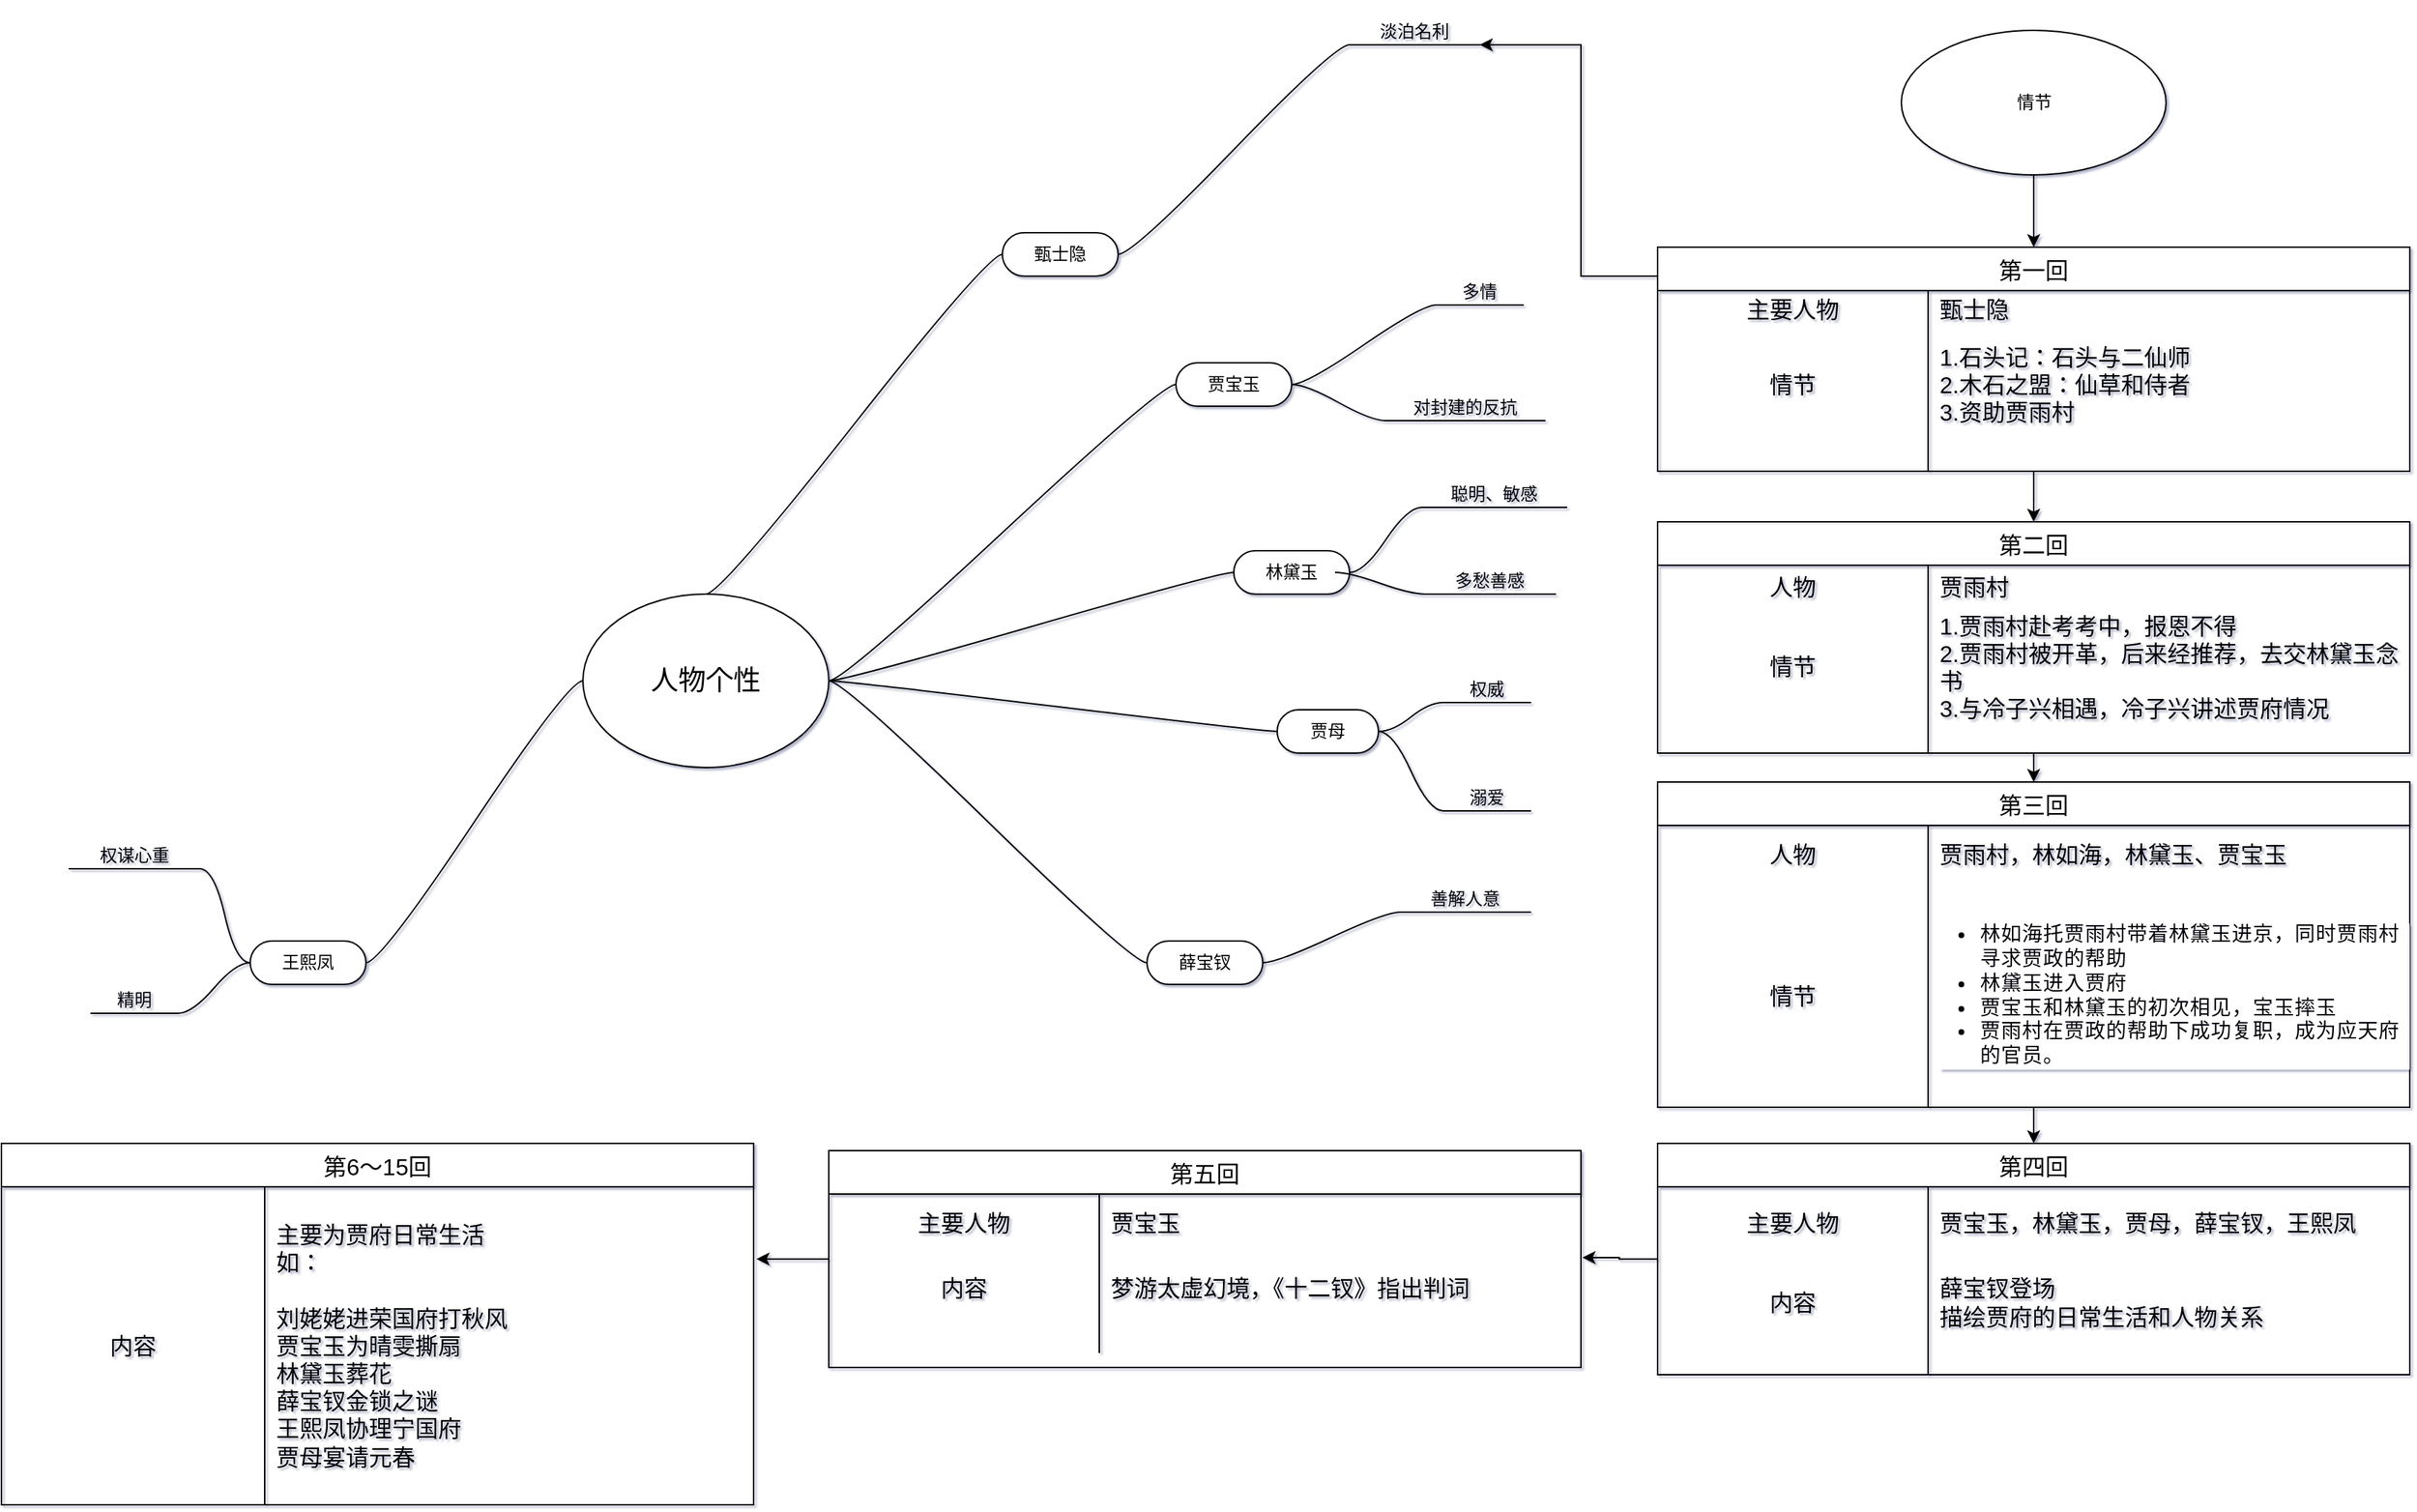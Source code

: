 <mxfile version="22.0.3" type="device">
  <diagram name="第 1 页" id="GGUDDVQBb7PkC_wtJiyP">
    <mxGraphModel dx="2480.75" dy="1207" grid="1" gridSize="10" guides="1" tooltips="1" connect="1" arrows="1" fold="1" page="1" pageScale="0.75" pageWidth="1169" pageHeight="827" background="none" math="0" shadow="1">
      <root>
        <mxCell id="0" />
        <mxCell id="1" parent="0" />
        <mxCell id="Sj4cXKq8HD7vY3wTs-tB-1" value="&lt;font style=&quot;font-size: 19px;&quot;&gt;人物个性&lt;/font&gt;" style="ellipse;whiteSpace=wrap;html=1;" parent="1" vertex="1">
          <mxGeometry x="320" y="560" width="170" height="120" as="geometry" />
        </mxCell>
        <mxCell id="Sj4cXKq8HD7vY3wTs-tB-2" value="贾宝玉" style="whiteSpace=wrap;html=1;rounded=1;arcSize=50;align=center;verticalAlign=middle;strokeWidth=1;autosize=1;spacing=4;treeFolding=1;treeMoving=1;newEdgeStyle={&quot;edgeStyle&quot;:&quot;entityRelationEdgeStyle&quot;,&quot;startArrow&quot;:&quot;none&quot;,&quot;endArrow&quot;:&quot;none&quot;,&quot;segment&quot;:10,&quot;curved&quot;:1,&quot;sourcePerimeterSpacing&quot;:0,&quot;targetPerimeterSpacing&quot;:0};" parent="1" vertex="1">
          <mxGeometry x="730" y="400" width="80" height="30" as="geometry" />
        </mxCell>
        <mxCell id="Sj4cXKq8HD7vY3wTs-tB-3" value="" style="edgeStyle=entityRelationEdgeStyle;startArrow=none;endArrow=none;segment=10;curved=1;sourcePerimeterSpacing=0;targetPerimeterSpacing=0;rounded=0;exitX=1;exitY=0.5;exitDx=0;exitDy=0;" parent="1" source="Sj4cXKq8HD7vY3wTs-tB-1" target="Sj4cXKq8HD7vY3wTs-tB-2" edge="1">
          <mxGeometry relative="1" as="geometry">
            <mxPoint x="513" y="645" as="sourcePoint" />
          </mxGeometry>
        </mxCell>
        <mxCell id="Sj4cXKq8HD7vY3wTs-tB-20" style="edgeStyle=orthogonalEdgeStyle;rounded=0;orthogonalLoop=1;jettySize=auto;html=1;entryX=0.5;entryY=0;entryDx=0;entryDy=0;" parent="1" source="Sj4cXKq8HD7vY3wTs-tB-5" target="Sj4cXKq8HD7vY3wTs-tB-10" edge="1">
          <mxGeometry relative="1" as="geometry" />
        </mxCell>
        <mxCell id="Sj4cXKq8HD7vY3wTs-tB-5" value="情节" style="ellipse;whiteSpace=wrap;html=1;" parent="1" vertex="1">
          <mxGeometry x="1231.5" y="170" width="183" height="100" as="geometry" />
        </mxCell>
        <mxCell id="Np7GC4huLNCTiuPrLFsS-31" style="edgeStyle=orthogonalEdgeStyle;rounded=0;orthogonalLoop=1;jettySize=auto;html=1;entryX=0.5;entryY=0;entryDx=0;entryDy=0;" parent="1" source="Sj4cXKq8HD7vY3wTs-tB-10" target="Sj4cXKq8HD7vY3wTs-tB-21" edge="1">
          <mxGeometry relative="1" as="geometry" />
        </mxCell>
        <mxCell id="Np7GC4huLNCTiuPrLFsS-65" style="edgeStyle=orthogonalEdgeStyle;rounded=0;orthogonalLoop=1;jettySize=auto;html=1;entryX=1;entryY=1;entryDx=0;entryDy=0;" parent="1" source="Sj4cXKq8HD7vY3wTs-tB-10" target="Np7GC4huLNCTiuPrLFsS-63" edge="1">
          <mxGeometry relative="1" as="geometry">
            <Array as="points">
              <mxPoint x="1010" y="340" />
              <mxPoint x="1010" y="180" />
            </Array>
          </mxGeometry>
        </mxCell>
        <mxCell id="Sj4cXKq8HD7vY3wTs-tB-10" value="第一回" style="shape=table;startSize=30;container=1;collapsible=0;childLayout=tableLayout;fixedRows=1;rowLines=0;fontStyle=0;strokeColor=default;fontSize=16;" parent="1" vertex="1">
          <mxGeometry x="1063" y="320" width="520" height="155" as="geometry" />
        </mxCell>
        <mxCell id="Sj4cXKq8HD7vY3wTs-tB-11" value="" style="shape=tableRow;horizontal=0;startSize=0;swimlaneHead=0;swimlaneBody=0;top=0;left=0;bottom=0;right=0;collapsible=0;dropTarget=0;fillColor=none;points=[[0,0.5],[1,0.5]];portConstraint=eastwest;strokeColor=inherit;fontSize=16;" parent="Sj4cXKq8HD7vY3wTs-tB-10" vertex="1">
          <mxGeometry y="30" width="520" height="25" as="geometry" />
        </mxCell>
        <mxCell id="Sj4cXKq8HD7vY3wTs-tB-12" value="主要人物" style="shape=partialRectangle;html=1;whiteSpace=wrap;connectable=0;fillColor=none;top=0;left=0;bottom=0;right=0;overflow=hidden;pointerEvents=1;strokeColor=inherit;fontSize=16;" parent="Sj4cXKq8HD7vY3wTs-tB-11" vertex="1">
          <mxGeometry width="187" height="25" as="geometry">
            <mxRectangle width="187" height="25" as="alternateBounds" />
          </mxGeometry>
        </mxCell>
        <mxCell id="Sj4cXKq8HD7vY3wTs-tB-13" value="甄士隐" style="shape=partialRectangle;html=1;whiteSpace=wrap;connectable=0;fillColor=none;top=0;left=0;bottom=0;right=0;align=left;spacingLeft=6;overflow=hidden;strokeColor=inherit;fontSize=16;" parent="Sj4cXKq8HD7vY3wTs-tB-11" vertex="1">
          <mxGeometry x="187" width="333" height="25" as="geometry">
            <mxRectangle width="333" height="25" as="alternateBounds" />
          </mxGeometry>
        </mxCell>
        <mxCell id="Sj4cXKq8HD7vY3wTs-tB-14" value="" style="shape=tableRow;horizontal=0;startSize=0;swimlaneHead=0;swimlaneBody=0;top=0;left=0;bottom=0;right=0;collapsible=0;dropTarget=0;fillColor=none;points=[[0,0.5],[1,0.5]];portConstraint=eastwest;strokeColor=inherit;fontSize=16;" parent="Sj4cXKq8HD7vY3wTs-tB-10" vertex="1">
          <mxGeometry y="55" width="520" height="80" as="geometry" />
        </mxCell>
        <mxCell id="Sj4cXKq8HD7vY3wTs-tB-15" value="情节" style="shape=partialRectangle;html=1;whiteSpace=wrap;connectable=0;fillColor=none;top=0;left=0;bottom=0;right=0;overflow=hidden;strokeColor=inherit;fontSize=16;" parent="Sj4cXKq8HD7vY3wTs-tB-14" vertex="1">
          <mxGeometry width="187" height="80" as="geometry">
            <mxRectangle width="187" height="80" as="alternateBounds" />
          </mxGeometry>
        </mxCell>
        <mxCell id="Sj4cXKq8HD7vY3wTs-tB-16" value="1.石头记：石头与二仙师&lt;br&gt;2.木石之盟：仙草和侍者&lt;br&gt;3.资助贾雨村" style="shape=partialRectangle;html=1;whiteSpace=wrap;connectable=0;fillColor=none;top=0;left=0;bottom=0;right=0;align=left;spacingLeft=6;overflow=hidden;strokeColor=inherit;fontSize=16;" parent="Sj4cXKq8HD7vY3wTs-tB-14" vertex="1">
          <mxGeometry x="187" width="333" height="80" as="geometry">
            <mxRectangle width="333" height="80" as="alternateBounds" />
          </mxGeometry>
        </mxCell>
        <mxCell id="Sj4cXKq8HD7vY3wTs-tB-17" value="" style="shape=tableRow;horizontal=0;startSize=0;swimlaneHead=0;swimlaneBody=0;top=0;left=0;bottom=0;right=0;collapsible=0;dropTarget=0;fillColor=none;points=[[0,0.5],[1,0.5]];portConstraint=eastwest;strokeColor=inherit;fontSize=16;" parent="Sj4cXKq8HD7vY3wTs-tB-10" vertex="1">
          <mxGeometry y="135" width="520" height="20" as="geometry" />
        </mxCell>
        <mxCell id="Sj4cXKq8HD7vY3wTs-tB-18" value="" style="shape=partialRectangle;html=1;whiteSpace=wrap;connectable=0;fillColor=none;top=0;left=0;bottom=0;right=0;overflow=hidden;strokeColor=inherit;fontSize=16;" parent="Sj4cXKq8HD7vY3wTs-tB-17" vertex="1">
          <mxGeometry width="187" height="20" as="geometry">
            <mxRectangle width="187" height="20" as="alternateBounds" />
          </mxGeometry>
        </mxCell>
        <mxCell id="Sj4cXKq8HD7vY3wTs-tB-19" value="" style="shape=partialRectangle;html=1;whiteSpace=wrap;connectable=0;fillColor=none;top=0;left=0;bottom=0;right=0;align=left;spacingLeft=6;overflow=hidden;strokeColor=inherit;fontSize=16;" parent="Sj4cXKq8HD7vY3wTs-tB-17" vertex="1">
          <mxGeometry x="187" width="333" height="20" as="geometry">
            <mxRectangle width="333" height="20" as="alternateBounds" />
          </mxGeometry>
        </mxCell>
        <mxCell id="Np7GC4huLNCTiuPrLFsS-30" style="edgeStyle=orthogonalEdgeStyle;rounded=0;orthogonalLoop=1;jettySize=auto;html=1;exitX=0.5;exitY=0;exitDx=0;exitDy=0;" parent="1" source="Sj4cXKq8HD7vY3wTs-tB-21" edge="1">
          <mxGeometry relative="1" as="geometry">
            <mxPoint x="1323" y="510" as="targetPoint" />
          </mxGeometry>
        </mxCell>
        <mxCell id="Np7GC4huLNCTiuPrLFsS-32" style="edgeStyle=orthogonalEdgeStyle;rounded=0;orthogonalLoop=1;jettySize=auto;html=1;" parent="1" source="Sj4cXKq8HD7vY3wTs-tB-21" target="Sj4cXKq8HD7vY3wTs-tB-31" edge="1">
          <mxGeometry relative="1" as="geometry" />
        </mxCell>
        <mxCell id="Sj4cXKq8HD7vY3wTs-tB-21" value="第二回" style="shape=table;startSize=30;container=1;collapsible=0;childLayout=tableLayout;fixedRows=1;rowLines=0;fontStyle=0;strokeColor=default;fontSize=16;" parent="1" vertex="1">
          <mxGeometry x="1063" y="510" width="520" height="160" as="geometry" />
        </mxCell>
        <mxCell id="Sj4cXKq8HD7vY3wTs-tB-22" value="" style="shape=tableRow;horizontal=0;startSize=0;swimlaneHead=0;swimlaneBody=0;top=0;left=0;bottom=0;right=0;collapsible=0;dropTarget=0;fillColor=none;points=[[0,0.5],[1,0.5]];portConstraint=eastwest;strokeColor=inherit;fontSize=16;" parent="Sj4cXKq8HD7vY3wTs-tB-21" vertex="1">
          <mxGeometry y="30" width="520" height="30" as="geometry" />
        </mxCell>
        <mxCell id="Sj4cXKq8HD7vY3wTs-tB-23" value="人物" style="shape=partialRectangle;html=1;whiteSpace=wrap;connectable=0;fillColor=none;top=0;left=0;bottom=0;right=0;overflow=hidden;pointerEvents=1;strokeColor=inherit;fontSize=16;" parent="Sj4cXKq8HD7vY3wTs-tB-22" vertex="1">
          <mxGeometry width="187" height="30" as="geometry">
            <mxRectangle width="187" height="30" as="alternateBounds" />
          </mxGeometry>
        </mxCell>
        <mxCell id="Sj4cXKq8HD7vY3wTs-tB-24" value="贾雨村" style="shape=partialRectangle;html=1;whiteSpace=wrap;connectable=0;fillColor=none;top=0;left=0;bottom=0;right=0;align=left;spacingLeft=6;overflow=hidden;strokeColor=inherit;fontSize=16;" parent="Sj4cXKq8HD7vY3wTs-tB-22" vertex="1">
          <mxGeometry x="187" width="333" height="30" as="geometry">
            <mxRectangle width="333" height="30" as="alternateBounds" />
          </mxGeometry>
        </mxCell>
        <mxCell id="Sj4cXKq8HD7vY3wTs-tB-25" value="" style="shape=tableRow;horizontal=0;startSize=0;swimlaneHead=0;swimlaneBody=0;top=0;left=0;bottom=0;right=0;collapsible=0;dropTarget=0;fillColor=none;points=[[0,0.5],[1,0.5]];portConstraint=eastwest;strokeColor=inherit;fontSize=16;" parent="Sj4cXKq8HD7vY3wTs-tB-21" vertex="1">
          <mxGeometry y="60" width="520" height="80" as="geometry" />
        </mxCell>
        <mxCell id="Sj4cXKq8HD7vY3wTs-tB-26" value="情节" style="shape=partialRectangle;html=1;whiteSpace=wrap;connectable=0;fillColor=none;top=0;left=0;bottom=0;right=0;overflow=hidden;strokeColor=inherit;fontSize=16;" parent="Sj4cXKq8HD7vY3wTs-tB-25" vertex="1">
          <mxGeometry width="187" height="80" as="geometry">
            <mxRectangle width="187" height="80" as="alternateBounds" />
          </mxGeometry>
        </mxCell>
        <mxCell id="Sj4cXKq8HD7vY3wTs-tB-27" value="1.贾雨村赴考考中，报恩不得&lt;br&gt;2.贾雨村被开革，后来经推荐，去交林黛玉念书&lt;br&gt;3.与冷子兴相遇，冷子兴讲述贾府情况" style="shape=partialRectangle;html=1;whiteSpace=wrap;connectable=0;fillColor=none;top=0;left=0;bottom=0;right=0;align=left;spacingLeft=6;overflow=hidden;strokeColor=inherit;fontSize=16;" parent="Sj4cXKq8HD7vY3wTs-tB-25" vertex="1">
          <mxGeometry x="187" width="333" height="80" as="geometry">
            <mxRectangle width="333" height="80" as="alternateBounds" />
          </mxGeometry>
        </mxCell>
        <mxCell id="Sj4cXKq8HD7vY3wTs-tB-28" value="" style="shape=tableRow;horizontal=0;startSize=0;swimlaneHead=0;swimlaneBody=0;top=0;left=0;bottom=0;right=0;collapsible=0;dropTarget=0;fillColor=none;points=[[0,0.5],[1,0.5]];portConstraint=eastwest;strokeColor=inherit;fontSize=16;" parent="Sj4cXKq8HD7vY3wTs-tB-21" vertex="1">
          <mxGeometry y="140" width="520" height="20" as="geometry" />
        </mxCell>
        <mxCell id="Sj4cXKq8HD7vY3wTs-tB-29" value="" style="shape=partialRectangle;html=1;whiteSpace=wrap;connectable=0;fillColor=none;top=0;left=0;bottom=0;right=0;overflow=hidden;strokeColor=inherit;fontSize=16;" parent="Sj4cXKq8HD7vY3wTs-tB-28" vertex="1">
          <mxGeometry width="187" height="20" as="geometry">
            <mxRectangle width="187" height="20" as="alternateBounds" />
          </mxGeometry>
        </mxCell>
        <mxCell id="Sj4cXKq8HD7vY3wTs-tB-30" value="" style="shape=partialRectangle;html=1;whiteSpace=wrap;connectable=0;fillColor=none;top=0;left=0;bottom=0;right=0;align=left;spacingLeft=6;overflow=hidden;strokeColor=inherit;fontSize=16;" parent="Sj4cXKq8HD7vY3wTs-tB-28" vertex="1">
          <mxGeometry x="187" width="333" height="20" as="geometry">
            <mxRectangle width="333" height="20" as="alternateBounds" />
          </mxGeometry>
        </mxCell>
        <mxCell id="Np7GC4huLNCTiuPrLFsS-33" style="edgeStyle=orthogonalEdgeStyle;rounded=0;orthogonalLoop=1;jettySize=auto;html=1;" parent="1" source="Sj4cXKq8HD7vY3wTs-tB-31" target="Np7GC4huLNCTiuPrLFsS-9" edge="1">
          <mxGeometry relative="1" as="geometry" />
        </mxCell>
        <mxCell id="Sj4cXKq8HD7vY3wTs-tB-31" value="第三回" style="shape=table;startSize=30;container=1;collapsible=0;childLayout=tableLayout;fixedRows=1;rowLines=0;fontStyle=0;strokeColor=default;fontSize=16;" parent="1" vertex="1">
          <mxGeometry x="1063" y="690" width="520" height="225" as="geometry" />
        </mxCell>
        <mxCell id="Sj4cXKq8HD7vY3wTs-tB-32" value="" style="shape=tableRow;horizontal=0;startSize=0;swimlaneHead=0;swimlaneBody=0;top=0;left=0;bottom=0;right=0;collapsible=0;dropTarget=0;fillColor=none;points=[[0,0.5],[1,0.5]];portConstraint=eastwest;strokeColor=inherit;fontSize=16;" parent="Sj4cXKq8HD7vY3wTs-tB-31" vertex="1">
          <mxGeometry y="30" width="520" height="40" as="geometry" />
        </mxCell>
        <mxCell id="Sj4cXKq8HD7vY3wTs-tB-33" value="人物" style="shape=partialRectangle;html=1;whiteSpace=wrap;connectable=0;fillColor=none;top=0;left=0;bottom=0;right=0;overflow=hidden;pointerEvents=1;strokeColor=inherit;fontSize=16;" parent="Sj4cXKq8HD7vY3wTs-tB-32" vertex="1">
          <mxGeometry width="187" height="40" as="geometry">
            <mxRectangle width="187" height="40" as="alternateBounds" />
          </mxGeometry>
        </mxCell>
        <mxCell id="Sj4cXKq8HD7vY3wTs-tB-34" value="贾雨村，林如海，林黛玉、贾宝玉" style="shape=partialRectangle;html=1;whiteSpace=wrap;connectable=0;fillColor=none;top=0;left=0;bottom=0;right=0;align=left;spacingLeft=6;overflow=hidden;strokeColor=inherit;fontSize=16;" parent="Sj4cXKq8HD7vY3wTs-tB-32" vertex="1">
          <mxGeometry x="187" width="333" height="40" as="geometry">
            <mxRectangle width="333" height="40" as="alternateBounds" />
          </mxGeometry>
        </mxCell>
        <mxCell id="Sj4cXKq8HD7vY3wTs-tB-35" value="" style="shape=tableRow;horizontal=0;startSize=0;swimlaneHead=0;swimlaneBody=0;top=0;left=0;bottom=0;right=0;collapsible=0;dropTarget=0;fillColor=none;points=[[0,0.5],[1,0.5]];portConstraint=eastwest;strokeColor=inherit;fontSize=16;" parent="Sj4cXKq8HD7vY3wTs-tB-31" vertex="1">
          <mxGeometry y="70" width="520" height="155" as="geometry" />
        </mxCell>
        <mxCell id="Sj4cXKq8HD7vY3wTs-tB-36" value="情节" style="shape=partialRectangle;html=1;whiteSpace=wrap;connectable=0;fillColor=none;top=0;left=0;bottom=0;right=0;overflow=hidden;strokeColor=inherit;fontSize=16;" parent="Sj4cXKq8HD7vY3wTs-tB-35" vertex="1">
          <mxGeometry width="187" height="155" as="geometry">
            <mxRectangle width="187" height="155" as="alternateBounds" />
          </mxGeometry>
        </mxCell>
        <mxCell id="Sj4cXKq8HD7vY3wTs-tB-37" value="&lt;ul style=&quot;box-sizing: inherit; margin-block-start: 1em; padding-inline-start: 2em; color: rgb(6, 6, 7); font-family: &amp;quot;PingFang SC&amp;quot;, &amp;quot;Microsoft YaHei&amp;quot;, SimHei; font-size: 14px; letter-spacing: 0.5px; background-color: rgb(255, 255, 255);&quot;&gt;&lt;li style=&quot;box-sizing: inherit;&quot;&gt;林如海托贾雨村带着林黛玉进京，同时贾雨村寻求贾政的帮助&lt;/li&gt;&lt;li style=&quot;box-sizing: inherit;&quot;&gt;林黛玉进入贾府&lt;/li&gt;&lt;li style=&quot;box-sizing: inherit;&quot;&gt;贾宝玉和林黛玉的初次相见，宝玉摔玉&lt;/li&gt;&lt;li style=&quot;box-sizing: inherit;&quot;&gt;贾雨村在贾政的帮助下成功复职，成为应天府的官员。&lt;/li&gt;&lt;/ul&gt;" style="shape=partialRectangle;html=1;whiteSpace=wrap;connectable=0;fillColor=none;top=0;left=0;bottom=0;right=0;align=left;spacingLeft=6;overflow=hidden;strokeColor=inherit;fontSize=16;" parent="Sj4cXKq8HD7vY3wTs-tB-35" vertex="1">
          <mxGeometry x="187" width="333" height="155" as="geometry">
            <mxRectangle width="333" height="155" as="alternateBounds" />
          </mxGeometry>
        </mxCell>
        <mxCell id="Np7GC4huLNCTiuPrLFsS-9" value="第四回" style="shape=table;startSize=30;container=1;collapsible=0;childLayout=tableLayout;fixedRows=1;rowLines=0;fontStyle=0;strokeColor=default;fontSize=16;" parent="1" vertex="1">
          <mxGeometry x="1063" y="940" width="520" height="160" as="geometry" />
        </mxCell>
        <mxCell id="Np7GC4huLNCTiuPrLFsS-10" value="" style="shape=tableRow;horizontal=0;startSize=0;swimlaneHead=0;swimlaneBody=0;top=0;left=0;bottom=0;right=0;collapsible=0;dropTarget=0;fillColor=none;points=[[0,0.5],[1,0.5]];portConstraint=eastwest;strokeColor=inherit;fontSize=16;" parent="Np7GC4huLNCTiuPrLFsS-9" vertex="1">
          <mxGeometry y="30" width="520" height="50" as="geometry" />
        </mxCell>
        <mxCell id="Np7GC4huLNCTiuPrLFsS-11" value="主要人物" style="shape=partialRectangle;html=1;whiteSpace=wrap;connectable=0;fillColor=none;top=0;left=0;bottom=0;right=0;overflow=hidden;pointerEvents=1;strokeColor=inherit;fontSize=16;" parent="Np7GC4huLNCTiuPrLFsS-10" vertex="1">
          <mxGeometry width="187" height="50" as="geometry">
            <mxRectangle width="187" height="50" as="alternateBounds" />
          </mxGeometry>
        </mxCell>
        <mxCell id="Np7GC4huLNCTiuPrLFsS-12" value="贾宝玉，林黛玉，贾母，薛宝钗，王熙凤" style="shape=partialRectangle;html=1;whiteSpace=wrap;connectable=0;fillColor=none;top=0;left=0;bottom=0;right=0;align=left;spacingLeft=6;overflow=hidden;strokeColor=inherit;fontSize=16;" parent="Np7GC4huLNCTiuPrLFsS-10" vertex="1">
          <mxGeometry x="187" width="333" height="50" as="geometry">
            <mxRectangle width="333" height="50" as="alternateBounds" />
          </mxGeometry>
        </mxCell>
        <mxCell id="Np7GC4huLNCTiuPrLFsS-13" value="" style="shape=tableRow;horizontal=0;startSize=0;swimlaneHead=0;swimlaneBody=0;top=0;left=0;bottom=0;right=0;collapsible=0;dropTarget=0;fillColor=none;points=[[0,0.5],[1,0.5]];portConstraint=eastwest;strokeColor=inherit;fontSize=16;" parent="Np7GC4huLNCTiuPrLFsS-9" vertex="1">
          <mxGeometry y="80" width="520" height="60" as="geometry" />
        </mxCell>
        <mxCell id="Np7GC4huLNCTiuPrLFsS-14" value="内容" style="shape=partialRectangle;html=1;whiteSpace=wrap;connectable=0;fillColor=none;top=0;left=0;bottom=0;right=0;overflow=hidden;strokeColor=inherit;fontSize=16;" parent="Np7GC4huLNCTiuPrLFsS-13" vertex="1">
          <mxGeometry width="187" height="60" as="geometry">
            <mxRectangle width="187" height="60" as="alternateBounds" />
          </mxGeometry>
        </mxCell>
        <mxCell id="Np7GC4huLNCTiuPrLFsS-15" value="薛宝钗登场&lt;br&gt;描绘贾府的日常生活和人物关系" style="shape=partialRectangle;html=1;whiteSpace=wrap;connectable=0;fillColor=none;top=0;left=0;bottom=0;right=0;align=left;spacingLeft=6;overflow=hidden;strokeColor=inherit;fontSize=16;" parent="Np7GC4huLNCTiuPrLFsS-13" vertex="1">
          <mxGeometry x="187" width="333" height="60" as="geometry">
            <mxRectangle width="333" height="60" as="alternateBounds" />
          </mxGeometry>
        </mxCell>
        <mxCell id="Np7GC4huLNCTiuPrLFsS-16" value="" style="shape=tableRow;horizontal=0;startSize=0;swimlaneHead=0;swimlaneBody=0;top=0;left=0;bottom=0;right=0;collapsible=0;dropTarget=0;fillColor=none;points=[[0,0.5],[1,0.5]];portConstraint=eastwest;strokeColor=inherit;fontSize=16;" parent="Np7GC4huLNCTiuPrLFsS-9" vertex="1">
          <mxGeometry y="140" width="520" height="20" as="geometry" />
        </mxCell>
        <mxCell id="Np7GC4huLNCTiuPrLFsS-17" value="" style="shape=partialRectangle;html=1;whiteSpace=wrap;connectable=0;fillColor=none;top=0;left=0;bottom=0;right=0;overflow=hidden;strokeColor=inherit;fontSize=16;" parent="Np7GC4huLNCTiuPrLFsS-16" vertex="1">
          <mxGeometry width="187" height="20" as="geometry">
            <mxRectangle width="187" height="20" as="alternateBounds" />
          </mxGeometry>
        </mxCell>
        <mxCell id="Np7GC4huLNCTiuPrLFsS-18" value="" style="shape=partialRectangle;html=1;whiteSpace=wrap;connectable=0;fillColor=none;top=0;left=0;bottom=0;right=0;align=left;spacingLeft=6;overflow=hidden;strokeColor=inherit;fontSize=16;" parent="Np7GC4huLNCTiuPrLFsS-16" vertex="1">
          <mxGeometry x="187" width="333" height="20" as="geometry">
            <mxRectangle width="333" height="20" as="alternateBounds" />
          </mxGeometry>
        </mxCell>
        <mxCell id="Np7GC4huLNCTiuPrLFsS-48" style="edgeStyle=orthogonalEdgeStyle;rounded=0;orthogonalLoop=1;jettySize=auto;html=1;" parent="1" source="Np7GC4huLNCTiuPrLFsS-19" edge="1">
          <mxGeometry relative="1" as="geometry">
            <mxPoint x="440" y="1020" as="targetPoint" />
          </mxGeometry>
        </mxCell>
        <mxCell id="Np7GC4huLNCTiuPrLFsS-19" value="第五回" style="shape=table;startSize=30;container=1;collapsible=0;childLayout=tableLayout;fixedRows=1;rowLines=0;fontStyle=0;strokeColor=default;fontSize=16;" parent="1" vertex="1">
          <mxGeometry x="490" y="945" width="520" height="150" as="geometry" />
        </mxCell>
        <mxCell id="Np7GC4huLNCTiuPrLFsS-20" value="" style="shape=tableRow;horizontal=0;startSize=0;swimlaneHead=0;swimlaneBody=0;top=0;left=0;bottom=0;right=0;collapsible=0;dropTarget=0;fillColor=none;points=[[0,0.5],[1,0.5]];portConstraint=eastwest;strokeColor=inherit;fontSize=16;" parent="Np7GC4huLNCTiuPrLFsS-19" vertex="1">
          <mxGeometry y="30" width="520" height="40" as="geometry" />
        </mxCell>
        <mxCell id="Np7GC4huLNCTiuPrLFsS-21" value="主要人物" style="shape=partialRectangle;html=1;whiteSpace=wrap;connectable=0;fillColor=none;top=0;left=0;bottom=0;right=0;overflow=hidden;pointerEvents=1;strokeColor=inherit;fontSize=16;" parent="Np7GC4huLNCTiuPrLFsS-20" vertex="1">
          <mxGeometry width="187" height="40" as="geometry">
            <mxRectangle width="187" height="40" as="alternateBounds" />
          </mxGeometry>
        </mxCell>
        <mxCell id="Np7GC4huLNCTiuPrLFsS-22" value="贾宝玉" style="shape=partialRectangle;html=1;whiteSpace=wrap;connectable=0;fillColor=none;top=0;left=0;bottom=0;right=0;align=left;spacingLeft=6;overflow=hidden;strokeColor=inherit;fontSize=16;" parent="Np7GC4huLNCTiuPrLFsS-20" vertex="1">
          <mxGeometry x="187" width="333" height="40" as="geometry">
            <mxRectangle width="333" height="40" as="alternateBounds" />
          </mxGeometry>
        </mxCell>
        <mxCell id="Np7GC4huLNCTiuPrLFsS-23" value="" style="shape=tableRow;horizontal=0;startSize=0;swimlaneHead=0;swimlaneBody=0;top=0;left=0;bottom=0;right=0;collapsible=0;dropTarget=0;fillColor=none;points=[[0,0.5],[1,0.5]];portConstraint=eastwest;strokeColor=inherit;fontSize=16;" parent="Np7GC4huLNCTiuPrLFsS-19" vertex="1">
          <mxGeometry y="70" width="520" height="50" as="geometry" />
        </mxCell>
        <mxCell id="Np7GC4huLNCTiuPrLFsS-24" value="内容" style="shape=partialRectangle;html=1;whiteSpace=wrap;connectable=0;fillColor=none;top=0;left=0;bottom=0;right=0;overflow=hidden;strokeColor=inherit;fontSize=16;" parent="Np7GC4huLNCTiuPrLFsS-23" vertex="1">
          <mxGeometry width="187" height="50" as="geometry">
            <mxRectangle width="187" height="50" as="alternateBounds" />
          </mxGeometry>
        </mxCell>
        <mxCell id="Np7GC4huLNCTiuPrLFsS-25" value="梦游太虚幻境，《十二钗》指出判词" style="shape=partialRectangle;html=1;whiteSpace=wrap;connectable=0;fillColor=none;top=0;left=0;bottom=0;right=0;align=left;spacingLeft=6;overflow=hidden;strokeColor=inherit;fontSize=16;" parent="Np7GC4huLNCTiuPrLFsS-23" vertex="1">
          <mxGeometry x="187" width="333" height="50" as="geometry">
            <mxRectangle width="333" height="50" as="alternateBounds" />
          </mxGeometry>
        </mxCell>
        <mxCell id="Np7GC4huLNCTiuPrLFsS-26" value="" style="shape=tableRow;horizontal=0;startSize=0;swimlaneHead=0;swimlaneBody=0;top=0;left=0;bottom=0;right=0;collapsible=0;dropTarget=0;fillColor=none;points=[[0,0.5],[1,0.5]];portConstraint=eastwest;strokeColor=inherit;fontSize=16;" parent="Np7GC4huLNCTiuPrLFsS-19" vertex="1">
          <mxGeometry y="120" width="520" height="20" as="geometry" />
        </mxCell>
        <mxCell id="Np7GC4huLNCTiuPrLFsS-27" value="" style="shape=partialRectangle;html=1;whiteSpace=wrap;connectable=0;fillColor=none;top=0;left=0;bottom=0;right=0;overflow=hidden;strokeColor=inherit;fontSize=16;" parent="Np7GC4huLNCTiuPrLFsS-26" vertex="1">
          <mxGeometry width="187" height="20" as="geometry">
            <mxRectangle width="187" height="20" as="alternateBounds" />
          </mxGeometry>
        </mxCell>
        <mxCell id="Np7GC4huLNCTiuPrLFsS-28" value="" style="shape=partialRectangle;html=1;whiteSpace=wrap;connectable=0;fillColor=none;top=0;left=0;bottom=0;right=0;align=left;spacingLeft=6;overflow=hidden;strokeColor=inherit;fontSize=16;" parent="Np7GC4huLNCTiuPrLFsS-26" vertex="1">
          <mxGeometry x="187" width="333" height="20" as="geometry">
            <mxRectangle width="333" height="20" as="alternateBounds" />
          </mxGeometry>
        </mxCell>
        <mxCell id="Np7GC4huLNCTiuPrLFsS-35" value="第6～15回" style="shape=table;startSize=30;container=1;collapsible=0;childLayout=tableLayout;fixedRows=1;rowLines=0;fontStyle=0;strokeColor=default;fontSize=16;" parent="1" vertex="1">
          <mxGeometry x="-82" y="940" width="520" height="250" as="geometry" />
        </mxCell>
        <mxCell id="Np7GC4huLNCTiuPrLFsS-36" value="" style="shape=tableRow;horizontal=0;startSize=0;swimlaneHead=0;swimlaneBody=0;top=0;left=0;bottom=0;right=0;collapsible=0;dropTarget=0;fillColor=none;points=[[0,0.5],[1,0.5]];portConstraint=eastwest;strokeColor=inherit;fontSize=16;" parent="Np7GC4huLNCTiuPrLFsS-35" vertex="1">
          <mxGeometry y="30" width="520" height="20" as="geometry" />
        </mxCell>
        <mxCell id="Np7GC4huLNCTiuPrLFsS-37" value="" style="shape=partialRectangle;html=1;whiteSpace=wrap;connectable=0;fillColor=none;top=0;left=0;bottom=0;right=0;overflow=hidden;pointerEvents=1;strokeColor=inherit;fontSize=16;" parent="Np7GC4huLNCTiuPrLFsS-36" vertex="1">
          <mxGeometry width="182" height="20" as="geometry">
            <mxRectangle width="182" height="20" as="alternateBounds" />
          </mxGeometry>
        </mxCell>
        <mxCell id="Np7GC4huLNCTiuPrLFsS-38" value="" style="shape=partialRectangle;html=1;whiteSpace=wrap;connectable=0;fillColor=none;top=0;left=0;bottom=0;right=0;align=left;spacingLeft=6;overflow=hidden;strokeColor=inherit;fontSize=16;" parent="Np7GC4huLNCTiuPrLFsS-36" vertex="1">
          <mxGeometry x="182" width="338" height="20" as="geometry">
            <mxRectangle width="338" height="20" as="alternateBounds" />
          </mxGeometry>
        </mxCell>
        <mxCell id="Np7GC4huLNCTiuPrLFsS-39" value="" style="shape=tableRow;horizontal=0;startSize=0;swimlaneHead=0;swimlaneBody=0;top=0;left=0;bottom=0;right=0;collapsible=0;dropTarget=0;fillColor=none;points=[[0,0.5],[1,0.5]];portConstraint=eastwest;strokeColor=inherit;fontSize=16;" parent="Np7GC4huLNCTiuPrLFsS-35" vertex="1">
          <mxGeometry y="50" width="520" height="180" as="geometry" />
        </mxCell>
        <mxCell id="Np7GC4huLNCTiuPrLFsS-40" value="内容" style="shape=partialRectangle;html=1;whiteSpace=wrap;connectable=0;fillColor=none;top=0;left=0;bottom=0;right=0;overflow=hidden;strokeColor=inherit;fontSize=16;" parent="Np7GC4huLNCTiuPrLFsS-39" vertex="1">
          <mxGeometry width="182" height="180" as="geometry">
            <mxRectangle width="182" height="180" as="alternateBounds" />
          </mxGeometry>
        </mxCell>
        <mxCell id="Np7GC4huLNCTiuPrLFsS-41" value="主要为贾府日常生活&lt;br&gt;如：&lt;br&gt;&lt;br&gt;刘姥姥进荣国府打秋风&lt;br&gt;贾宝玉为晴雯撕扇&lt;br&gt;林黛玉葬花&lt;br&gt;薛宝钗金锁之谜&lt;br&gt;王熙凤协理宁国府&lt;br&gt;贾母宴请元春" style="shape=partialRectangle;html=1;whiteSpace=wrap;connectable=0;fillColor=none;top=0;left=0;bottom=0;right=0;align=left;spacingLeft=6;overflow=hidden;strokeColor=inherit;fontSize=16;" parent="Np7GC4huLNCTiuPrLFsS-39" vertex="1">
          <mxGeometry x="182" width="338" height="180" as="geometry">
            <mxRectangle width="338" height="180" as="alternateBounds" />
          </mxGeometry>
        </mxCell>
        <mxCell id="Np7GC4huLNCTiuPrLFsS-42" value="" style="shape=tableRow;horizontal=0;startSize=0;swimlaneHead=0;swimlaneBody=0;top=0;left=0;bottom=0;right=0;collapsible=0;dropTarget=0;fillColor=none;points=[[0,0.5],[1,0.5]];portConstraint=eastwest;strokeColor=inherit;fontSize=16;" parent="Np7GC4huLNCTiuPrLFsS-35" vertex="1">
          <mxGeometry y="230" width="520" height="20" as="geometry" />
        </mxCell>
        <mxCell id="Np7GC4huLNCTiuPrLFsS-43" value="" style="shape=partialRectangle;html=1;whiteSpace=wrap;connectable=0;fillColor=none;top=0;left=0;bottom=0;right=0;overflow=hidden;strokeColor=inherit;fontSize=16;" parent="Np7GC4huLNCTiuPrLFsS-42" vertex="1">
          <mxGeometry width="182" height="20" as="geometry">
            <mxRectangle width="182" height="20" as="alternateBounds" />
          </mxGeometry>
        </mxCell>
        <mxCell id="Np7GC4huLNCTiuPrLFsS-44" value="" style="shape=partialRectangle;html=1;whiteSpace=wrap;connectable=0;fillColor=none;top=0;left=0;bottom=0;right=0;align=left;spacingLeft=6;overflow=hidden;strokeColor=inherit;fontSize=16;" parent="Np7GC4huLNCTiuPrLFsS-42" vertex="1">
          <mxGeometry x="182" width="338" height="20" as="geometry">
            <mxRectangle width="338" height="20" as="alternateBounds" />
          </mxGeometry>
        </mxCell>
        <mxCell id="Np7GC4huLNCTiuPrLFsS-47" style="edgeStyle=orthogonalEdgeStyle;rounded=0;orthogonalLoop=1;jettySize=auto;html=1;entryX=1.002;entryY=0.08;entryDx=0;entryDy=0;entryPerimeter=0;" parent="1" source="Np7GC4huLNCTiuPrLFsS-9" target="Np7GC4huLNCTiuPrLFsS-23" edge="1">
          <mxGeometry relative="1" as="geometry" />
        </mxCell>
        <mxCell id="Np7GC4huLNCTiuPrLFsS-49" value="贾母" style="whiteSpace=wrap;html=1;rounded=1;arcSize=50;align=center;verticalAlign=middle;strokeWidth=1;autosize=1;spacing=4;treeFolding=1;treeMoving=1;newEdgeStyle={&quot;edgeStyle&quot;:&quot;entityRelationEdgeStyle&quot;,&quot;startArrow&quot;:&quot;none&quot;,&quot;endArrow&quot;:&quot;none&quot;,&quot;segment&quot;:10,&quot;curved&quot;:1,&quot;sourcePerimeterSpacing&quot;:0,&quot;targetPerimeterSpacing&quot;:0};" parent="1" vertex="1">
          <mxGeometry x="800" y="640" width="70" height="30" as="geometry" />
        </mxCell>
        <mxCell id="Np7GC4huLNCTiuPrLFsS-50" value="" style="edgeStyle=entityRelationEdgeStyle;startArrow=none;endArrow=none;segment=10;curved=1;sourcePerimeterSpacing=0;targetPerimeterSpacing=0;rounded=0;exitX=1;exitY=0.5;exitDx=0;exitDy=0;" parent="1" source="Sj4cXKq8HD7vY3wTs-tB-1" target="Np7GC4huLNCTiuPrLFsS-49" edge="1">
          <mxGeometry relative="1" as="geometry">
            <mxPoint x="590" y="610" as="sourcePoint" />
          </mxGeometry>
        </mxCell>
        <mxCell id="Np7GC4huLNCTiuPrLFsS-51" value="薛宝钗" style="whiteSpace=wrap;html=1;rounded=1;arcSize=50;align=center;verticalAlign=middle;strokeWidth=1;autosize=1;spacing=4;treeFolding=1;treeMoving=1;newEdgeStyle={&quot;edgeStyle&quot;:&quot;entityRelationEdgeStyle&quot;,&quot;startArrow&quot;:&quot;none&quot;,&quot;endArrow&quot;:&quot;none&quot;,&quot;segment&quot;:10,&quot;curved&quot;:1,&quot;sourcePerimeterSpacing&quot;:0,&quot;targetPerimeterSpacing&quot;:0};" parent="1" vertex="1">
          <mxGeometry x="710" y="800" width="80" height="30" as="geometry" />
        </mxCell>
        <mxCell id="Np7GC4huLNCTiuPrLFsS-52" value="" style="edgeStyle=entityRelationEdgeStyle;startArrow=none;endArrow=none;segment=10;curved=1;sourcePerimeterSpacing=0;targetPerimeterSpacing=0;rounded=0;exitX=1;exitY=0.5;exitDx=0;exitDy=0;" parent="1" source="Sj4cXKq8HD7vY3wTs-tB-1" target="Np7GC4huLNCTiuPrLFsS-51" edge="1">
          <mxGeometry relative="1" as="geometry">
            <mxPoint x="405" y="700" as="sourcePoint" />
          </mxGeometry>
        </mxCell>
        <mxCell id="Np7GC4huLNCTiuPrLFsS-53" value="林黛玉" style="whiteSpace=wrap;html=1;rounded=1;arcSize=50;align=center;verticalAlign=middle;strokeWidth=1;autosize=1;spacing=4;treeFolding=1;treeMoving=1;newEdgeStyle={&quot;edgeStyle&quot;:&quot;entityRelationEdgeStyle&quot;,&quot;startArrow&quot;:&quot;none&quot;,&quot;endArrow&quot;:&quot;none&quot;,&quot;segment&quot;:10,&quot;curved&quot;:1,&quot;sourcePerimeterSpacing&quot;:0,&quot;targetPerimeterSpacing&quot;:0};" parent="1" vertex="1">
          <mxGeometry x="770" y="530" width="80" height="30" as="geometry" />
        </mxCell>
        <mxCell id="Np7GC4huLNCTiuPrLFsS-54" value="" style="edgeStyle=entityRelationEdgeStyle;startArrow=none;endArrow=none;segment=10;curved=1;sourcePerimeterSpacing=0;targetPerimeterSpacing=0;rounded=0;exitX=1;exitY=0.5;exitDx=0;exitDy=0;" parent="1" source="Sj4cXKq8HD7vY3wTs-tB-1" target="Np7GC4huLNCTiuPrLFsS-53" edge="1">
          <mxGeometry relative="1" as="geometry">
            <mxPoint x="600" y="542" as="sourcePoint" />
          </mxGeometry>
        </mxCell>
        <mxCell id="Np7GC4huLNCTiuPrLFsS-55" value="王熙凤" style="whiteSpace=wrap;html=1;rounded=1;arcSize=50;align=center;verticalAlign=middle;strokeWidth=1;autosize=1;spacing=4;treeFolding=1;treeMoving=1;newEdgeStyle={&quot;edgeStyle&quot;:&quot;entityRelationEdgeStyle&quot;,&quot;startArrow&quot;:&quot;none&quot;,&quot;endArrow&quot;:&quot;none&quot;,&quot;segment&quot;:10,&quot;curved&quot;:1,&quot;sourcePerimeterSpacing&quot;:0,&quot;targetPerimeterSpacing&quot;:0};" parent="1" vertex="1">
          <mxGeometry x="90" y="800" width="80" height="30" as="geometry" />
        </mxCell>
        <mxCell id="Np7GC4huLNCTiuPrLFsS-56" value="" style="edgeStyle=entityRelationEdgeStyle;startArrow=none;endArrow=none;segment=10;curved=1;sourcePerimeterSpacing=0;targetPerimeterSpacing=0;rounded=0;exitX=0;exitY=0.5;exitDx=0;exitDy=0;entryX=1;entryY=0.5;entryDx=0;entryDy=0;" parent="1" source="Sj4cXKq8HD7vY3wTs-tB-1" target="Np7GC4huLNCTiuPrLFsS-55" edge="1">
          <mxGeometry relative="1" as="geometry">
            <mxPoint x="417" y="720" as="sourcePoint" />
            <mxPoint x="230" y="805" as="targetPoint" />
            <Array as="points">
              <mxPoint x="332" y="660" />
              <mxPoint x="332" y="660" />
            </Array>
          </mxGeometry>
        </mxCell>
        <mxCell id="Np7GC4huLNCTiuPrLFsS-59" value="甄士隐" style="whiteSpace=wrap;html=1;rounded=1;arcSize=50;align=center;verticalAlign=middle;strokeWidth=1;autosize=1;spacing=4;treeFolding=1;treeMoving=1;newEdgeStyle={&quot;edgeStyle&quot;:&quot;entityRelationEdgeStyle&quot;,&quot;startArrow&quot;:&quot;none&quot;,&quot;endArrow&quot;:&quot;none&quot;,&quot;segment&quot;:10,&quot;curved&quot;:1,&quot;sourcePerimeterSpacing&quot;:0,&quot;targetPerimeterSpacing&quot;:0};" parent="1" vertex="1">
          <mxGeometry x="610" y="310" width="80" height="30" as="geometry" />
        </mxCell>
        <mxCell id="Np7GC4huLNCTiuPrLFsS-60" value="" style="edgeStyle=entityRelationEdgeStyle;startArrow=none;endArrow=none;segment=10;curved=1;sourcePerimeterSpacing=0;targetPerimeterSpacing=0;rounded=0;exitX=0.5;exitY=0;exitDx=0;exitDy=0;" parent="1" source="Sj4cXKq8HD7vY3wTs-tB-1" target="Np7GC4huLNCTiuPrLFsS-59" edge="1">
          <mxGeometry relative="1" as="geometry">
            <mxPoint x="490" y="640" as="sourcePoint" />
            <Array as="points">
              <mxPoint x="320" y="630" />
            </Array>
          </mxGeometry>
        </mxCell>
        <mxCell id="Np7GC4huLNCTiuPrLFsS-63" value="淡泊名利" style="whiteSpace=wrap;html=1;shape=partialRectangle;top=0;left=0;bottom=1;right=0;points=[[0,1],[1,1]];fillColor=none;align=center;verticalAlign=bottom;routingCenterY=0.5;snapToPoint=1;recursiveResize=0;autosize=1;treeFolding=1;treeMoving=1;newEdgeStyle={&quot;edgeStyle&quot;:&quot;entityRelationEdgeStyle&quot;,&quot;startArrow&quot;:&quot;none&quot;,&quot;endArrow&quot;:&quot;none&quot;,&quot;segment&quot;:10,&quot;curved&quot;:1,&quot;sourcePerimeterSpacing&quot;:0,&quot;targetPerimeterSpacing&quot;:0};" parent="1" vertex="1">
          <mxGeometry x="850" y="150" width="90" height="30" as="geometry" />
        </mxCell>
        <mxCell id="Np7GC4huLNCTiuPrLFsS-64" value="" style="edgeStyle=entityRelationEdgeStyle;startArrow=none;endArrow=none;segment=10;curved=1;sourcePerimeterSpacing=0;targetPerimeterSpacing=0;rounded=0;exitX=1;exitY=0.5;exitDx=0;exitDy=0;" parent="1" source="Np7GC4huLNCTiuPrLFsS-59" target="Np7GC4huLNCTiuPrLFsS-63" edge="1">
          <mxGeometry relative="1" as="geometry">
            <mxPoint x="750" y="290" as="sourcePoint" />
          </mxGeometry>
        </mxCell>
        <mxCell id="Np7GC4huLNCTiuPrLFsS-66" value="多情" style="whiteSpace=wrap;html=1;shape=partialRectangle;top=0;left=0;bottom=1;right=0;points=[[0,1],[1,1]];fillColor=none;align=center;verticalAlign=bottom;routingCenterY=0.5;snapToPoint=1;recursiveResize=0;autosize=1;treeFolding=1;treeMoving=1;newEdgeStyle={&quot;edgeStyle&quot;:&quot;entityRelationEdgeStyle&quot;,&quot;startArrow&quot;:&quot;none&quot;,&quot;endArrow&quot;:&quot;none&quot;,&quot;segment&quot;:10,&quot;curved&quot;:1,&quot;sourcePerimeterSpacing&quot;:0,&quot;targetPerimeterSpacing&quot;:0};" parent="1" vertex="1">
          <mxGeometry x="910" y="330" width="60" height="30" as="geometry" />
        </mxCell>
        <mxCell id="Np7GC4huLNCTiuPrLFsS-67" value="" style="edgeStyle=entityRelationEdgeStyle;startArrow=none;endArrow=none;segment=10;curved=1;sourcePerimeterSpacing=0;targetPerimeterSpacing=0;rounded=0;exitX=1;exitY=0.5;exitDx=0;exitDy=0;" parent="1" source="Sj4cXKq8HD7vY3wTs-tB-2" target="Np7GC4huLNCTiuPrLFsS-66" edge="1">
          <mxGeometry relative="1" as="geometry">
            <mxPoint x="850" y="410" as="sourcePoint" />
          </mxGeometry>
        </mxCell>
        <mxCell id="Np7GC4huLNCTiuPrLFsS-68" value="对封建的反抗" style="whiteSpace=wrap;html=1;shape=partialRectangle;top=0;left=0;bottom=1;right=0;points=[[0,1],[1,1]];fillColor=none;align=center;verticalAlign=bottom;routingCenterY=0.5;snapToPoint=1;recursiveResize=0;autosize=1;treeFolding=1;treeMoving=1;newEdgeStyle={&quot;edgeStyle&quot;:&quot;entityRelationEdgeStyle&quot;,&quot;startArrow&quot;:&quot;none&quot;,&quot;endArrow&quot;:&quot;none&quot;,&quot;segment&quot;:10,&quot;curved&quot;:1,&quot;sourcePerimeterSpacing&quot;:0,&quot;targetPerimeterSpacing&quot;:0};" parent="1" vertex="1">
          <mxGeometry x="875" y="410" width="110" height="30" as="geometry" />
        </mxCell>
        <mxCell id="Np7GC4huLNCTiuPrLFsS-69" value="" style="edgeStyle=entityRelationEdgeStyle;startArrow=none;endArrow=none;segment=10;curved=1;sourcePerimeterSpacing=0;targetPerimeterSpacing=0;rounded=0;exitX=1;exitY=0.5;exitDx=0;exitDy=0;" parent="1" source="Sj4cXKq8HD7vY3wTs-tB-2" target="Np7GC4huLNCTiuPrLFsS-68" edge="1">
          <mxGeometry relative="1" as="geometry">
            <mxPoint x="850" y="460" as="sourcePoint" />
          </mxGeometry>
        </mxCell>
        <mxCell id="Np7GC4huLNCTiuPrLFsS-70" value="聪明、敏感" style="whiteSpace=wrap;html=1;shape=partialRectangle;top=0;left=0;bottom=1;right=0;points=[[0,1],[1,1]];fillColor=none;align=center;verticalAlign=bottom;routingCenterY=0.5;snapToPoint=1;recursiveResize=0;autosize=1;treeFolding=1;treeMoving=1;newEdgeStyle={&quot;edgeStyle&quot;:&quot;entityRelationEdgeStyle&quot;,&quot;startArrow&quot;:&quot;none&quot;,&quot;endArrow&quot;:&quot;none&quot;,&quot;segment&quot;:10,&quot;curved&quot;:1,&quot;sourcePerimeterSpacing&quot;:0,&quot;targetPerimeterSpacing&quot;:0};" parent="1" vertex="1">
          <mxGeometry x="900" y="470" width="100" height="30" as="geometry" />
        </mxCell>
        <mxCell id="Np7GC4huLNCTiuPrLFsS-71" value="" style="edgeStyle=entityRelationEdgeStyle;startArrow=none;endArrow=none;segment=10;curved=1;sourcePerimeterSpacing=0;targetPerimeterSpacing=0;rounded=0;exitX=1;exitY=0.5;exitDx=0;exitDy=0;" parent="1" source="Np7GC4huLNCTiuPrLFsS-53" target="Np7GC4huLNCTiuPrLFsS-70" edge="1">
          <mxGeometry relative="1" as="geometry">
            <mxPoint x="900" y="520" as="sourcePoint" />
          </mxGeometry>
        </mxCell>
        <mxCell id="Np7GC4huLNCTiuPrLFsS-73" value="多愁善感" style="whiteSpace=wrap;html=1;shape=partialRectangle;top=0;left=0;bottom=1;right=0;points=[[0,1],[1,1]];fillColor=none;align=center;verticalAlign=bottom;routingCenterY=0.5;snapToPoint=1;recursiveResize=0;autosize=1;treeFolding=1;treeMoving=1;newEdgeStyle={&quot;edgeStyle&quot;:&quot;entityRelationEdgeStyle&quot;,&quot;startArrow&quot;:&quot;none&quot;,&quot;endArrow&quot;:&quot;none&quot;,&quot;segment&quot;:10,&quot;curved&quot;:1,&quot;sourcePerimeterSpacing&quot;:0,&quot;targetPerimeterSpacing&quot;:0};" parent="1" vertex="1">
          <mxGeometry x="902.25" y="530" width="90" height="30" as="geometry" />
        </mxCell>
        <mxCell id="Np7GC4huLNCTiuPrLFsS-74" value="" style="edgeStyle=entityRelationEdgeStyle;startArrow=none;endArrow=none;segment=10;curved=1;sourcePerimeterSpacing=0;targetPerimeterSpacing=0;rounded=0;exitX=1;exitY=0.5;exitDx=0;exitDy=0;" parent="1" target="Np7GC4huLNCTiuPrLFsS-73" edge="1">
          <mxGeometry relative="1" as="geometry">
            <mxPoint x="840" y="545" as="sourcePoint" />
          </mxGeometry>
        </mxCell>
        <mxCell id="Np7GC4huLNCTiuPrLFsS-75" value="权威" style="whiteSpace=wrap;html=1;shape=partialRectangle;top=0;left=0;bottom=1;right=0;points=[[0,1],[1,1]];fillColor=none;align=center;verticalAlign=bottom;routingCenterY=0.5;snapToPoint=1;recursiveResize=0;autosize=1;treeFolding=1;treeMoving=1;newEdgeStyle={&quot;edgeStyle&quot;:&quot;entityRelationEdgeStyle&quot;,&quot;startArrow&quot;:&quot;none&quot;,&quot;endArrow&quot;:&quot;none&quot;,&quot;segment&quot;:10,&quot;curved&quot;:1,&quot;sourcePerimeterSpacing&quot;:0,&quot;targetPerimeterSpacing&quot;:0};" parent="1" vertex="1">
          <mxGeometry x="915" y="605" width="60" height="30" as="geometry" />
        </mxCell>
        <mxCell id="Np7GC4huLNCTiuPrLFsS-76" value="" style="edgeStyle=entityRelationEdgeStyle;startArrow=none;endArrow=none;segment=10;curved=1;sourcePerimeterSpacing=0;targetPerimeterSpacing=0;rounded=0;exitX=1;exitY=0.5;exitDx=0;exitDy=0;" parent="1" source="Np7GC4huLNCTiuPrLFsS-49" target="Np7GC4huLNCTiuPrLFsS-75" edge="1">
          <mxGeometry relative="1" as="geometry">
            <mxPoint x="880" y="640" as="sourcePoint" />
          </mxGeometry>
        </mxCell>
        <mxCell id="Np7GC4huLNCTiuPrLFsS-77" value="溺爱" style="whiteSpace=wrap;html=1;shape=partialRectangle;top=0;left=0;bottom=1;right=0;points=[[0,1],[1,1]];fillColor=none;align=center;verticalAlign=bottom;routingCenterY=0.5;snapToPoint=1;recursiveResize=0;autosize=1;treeFolding=1;treeMoving=1;newEdgeStyle={&quot;edgeStyle&quot;:&quot;entityRelationEdgeStyle&quot;,&quot;startArrow&quot;:&quot;none&quot;,&quot;endArrow&quot;:&quot;none&quot;,&quot;segment&quot;:10,&quot;curved&quot;:1,&quot;sourcePerimeterSpacing&quot;:0,&quot;targetPerimeterSpacing&quot;:0};" parent="1" vertex="1">
          <mxGeometry x="915" y="680" width="60" height="30" as="geometry" />
        </mxCell>
        <mxCell id="Np7GC4huLNCTiuPrLFsS-78" value="" style="edgeStyle=entityRelationEdgeStyle;startArrow=none;endArrow=none;segment=10;curved=1;sourcePerimeterSpacing=0;targetPerimeterSpacing=0;rounded=0;exitX=1;exitY=0.5;exitDx=0;exitDy=0;" parent="1" source="Np7GC4huLNCTiuPrLFsS-49" target="Np7GC4huLNCTiuPrLFsS-77" edge="1">
          <mxGeometry relative="1" as="geometry">
            <mxPoint x="865" y="730" as="sourcePoint" />
          </mxGeometry>
        </mxCell>
        <mxCell id="Np7GC4huLNCTiuPrLFsS-79" value="权谋心重" style="whiteSpace=wrap;html=1;shape=partialRectangle;top=0;left=0;bottom=1;right=0;points=[[0,1],[1,1]];fillColor=none;align=center;verticalAlign=bottom;routingCenterY=0.5;snapToPoint=1;recursiveResize=0;autosize=1;treeFolding=1;treeMoving=1;newEdgeStyle={&quot;edgeStyle&quot;:&quot;entityRelationEdgeStyle&quot;,&quot;startArrow&quot;:&quot;none&quot;,&quot;endArrow&quot;:&quot;none&quot;,&quot;segment&quot;:10,&quot;curved&quot;:1,&quot;sourcePerimeterSpacing&quot;:0,&quot;targetPerimeterSpacing&quot;:0};" parent="1" vertex="1">
          <mxGeometry x="-35" y="720" width="90" height="30" as="geometry" />
        </mxCell>
        <mxCell id="Np7GC4huLNCTiuPrLFsS-80" value="" style="edgeStyle=entityRelationEdgeStyle;startArrow=none;endArrow=none;segment=10;curved=1;sourcePerimeterSpacing=0;targetPerimeterSpacing=0;rounded=0;exitX=0;exitY=0.5;exitDx=0;exitDy=0;" parent="1" source="Np7GC4huLNCTiuPrLFsS-55" target="Np7GC4huLNCTiuPrLFsS-79" edge="1">
          <mxGeometry relative="1" as="geometry">
            <mxPoint x="-70" y="770" as="sourcePoint" />
          </mxGeometry>
        </mxCell>
        <mxCell id="Np7GC4huLNCTiuPrLFsS-81" value="精明" style="whiteSpace=wrap;html=1;shape=partialRectangle;top=0;left=0;bottom=1;right=0;points=[[0,1],[1,1]];fillColor=none;align=center;verticalAlign=bottom;routingCenterY=0.5;snapToPoint=1;recursiveResize=0;autosize=1;treeFolding=1;treeMoving=1;newEdgeStyle={&quot;edgeStyle&quot;:&quot;entityRelationEdgeStyle&quot;,&quot;startArrow&quot;:&quot;none&quot;,&quot;endArrow&quot;:&quot;none&quot;,&quot;segment&quot;:10,&quot;curved&quot;:1,&quot;sourcePerimeterSpacing&quot;:0,&quot;targetPerimeterSpacing&quot;:0};" parent="1" vertex="1">
          <mxGeometry x="-20" y="820" width="60" height="30" as="geometry" />
        </mxCell>
        <mxCell id="Np7GC4huLNCTiuPrLFsS-82" value="" style="edgeStyle=entityRelationEdgeStyle;startArrow=none;endArrow=none;segment=10;curved=1;sourcePerimeterSpacing=0;targetPerimeterSpacing=0;rounded=0;exitX=0;exitY=0.5;exitDx=0;exitDy=0;" parent="1" source="Np7GC4huLNCTiuPrLFsS-55" target="Np7GC4huLNCTiuPrLFsS-81" edge="1">
          <mxGeometry relative="1" as="geometry">
            <mxPoint x="-70" y="870" as="sourcePoint" />
          </mxGeometry>
        </mxCell>
        <mxCell id="Np7GC4huLNCTiuPrLFsS-83" value="善解人意" style="whiteSpace=wrap;html=1;shape=partialRectangle;top=0;left=0;bottom=1;right=0;points=[[0,1],[1,1]];fillColor=none;align=center;verticalAlign=bottom;routingCenterY=0.5;snapToPoint=1;recursiveResize=0;autosize=1;treeFolding=1;treeMoving=1;newEdgeStyle={&quot;edgeStyle&quot;:&quot;entityRelationEdgeStyle&quot;,&quot;startArrow&quot;:&quot;none&quot;,&quot;endArrow&quot;:&quot;none&quot;,&quot;segment&quot;:10,&quot;curved&quot;:1,&quot;sourcePerimeterSpacing&quot;:0,&quot;targetPerimeterSpacing&quot;:0};" parent="1" vertex="1">
          <mxGeometry x="885" y="750" width="90" height="30" as="geometry" />
        </mxCell>
        <mxCell id="Np7GC4huLNCTiuPrLFsS-84" value="" style="edgeStyle=entityRelationEdgeStyle;startArrow=none;endArrow=none;segment=10;curved=1;sourcePerimeterSpacing=0;targetPerimeterSpacing=0;rounded=0;exitX=1;exitY=0.5;exitDx=0;exitDy=0;" parent="1" source="Np7GC4huLNCTiuPrLFsS-51" target="Np7GC4huLNCTiuPrLFsS-83" edge="1">
          <mxGeometry relative="1" as="geometry">
            <mxPoint x="850" y="800" as="sourcePoint" />
          </mxGeometry>
        </mxCell>
      </root>
    </mxGraphModel>
  </diagram>
</mxfile>
